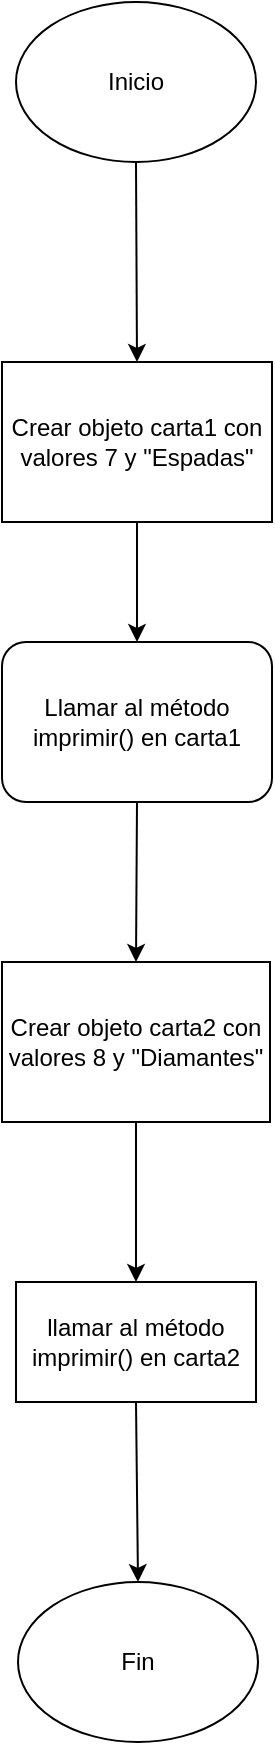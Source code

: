 <mxfile version="22.0.0" type="device">
  <diagram name="Página-1" id="sG0SuYwwIbg1iv6QZ0Ha">
    <mxGraphModel dx="1434" dy="782" grid="1" gridSize="10" guides="1" tooltips="1" connect="1" arrows="1" fold="1" page="1" pageScale="1" pageWidth="850" pageHeight="1100" math="0" shadow="0">
      <root>
        <mxCell id="0" />
        <mxCell id="1" parent="0" />
        <mxCell id="luIdL6aBGxs0pIPvoTc5-1" value="Inicio" style="ellipse;whiteSpace=wrap;html=1;" vertex="1" parent="1">
          <mxGeometry x="365" y="60" width="120" height="80" as="geometry" />
        </mxCell>
        <mxCell id="luIdL6aBGxs0pIPvoTc5-3" value="Crear objeto carta1 con valores 7 y &quot;Espadas&quot;" style="rounded=0;whiteSpace=wrap;html=1;" vertex="1" parent="1">
          <mxGeometry x="358" y="240" width="135" height="80" as="geometry" />
        </mxCell>
        <mxCell id="luIdL6aBGxs0pIPvoTc5-4" value="Llamar al método imprimir() en carta1" style="rounded=1;whiteSpace=wrap;html=1;" vertex="1" parent="1">
          <mxGeometry x="358" y="380" width="135" height="80" as="geometry" />
        </mxCell>
        <mxCell id="luIdL6aBGxs0pIPvoTc5-5" value="Crear objeto carta2 con valores 8 y &quot;Diamantes&quot;" style="rounded=0;whiteSpace=wrap;html=1;" vertex="1" parent="1">
          <mxGeometry x="358" y="540" width="134" height="80" as="geometry" />
        </mxCell>
        <mxCell id="luIdL6aBGxs0pIPvoTc5-6" value="llamar al método imprimir() en carta2" style="rounded=0;whiteSpace=wrap;html=1;" vertex="1" parent="1">
          <mxGeometry x="365" y="700" width="120" height="60" as="geometry" />
        </mxCell>
        <mxCell id="luIdL6aBGxs0pIPvoTc5-7" value="Fin" style="ellipse;whiteSpace=wrap;html=1;" vertex="1" parent="1">
          <mxGeometry x="366" y="850" width="120" height="80" as="geometry" />
        </mxCell>
        <mxCell id="luIdL6aBGxs0pIPvoTc5-8" value="" style="endArrow=classic;html=1;rounded=0;exitX=0.5;exitY=1;exitDx=0;exitDy=0;entryX=0.5;entryY=0;entryDx=0;entryDy=0;" edge="1" parent="1" source="luIdL6aBGxs0pIPvoTc5-1" target="luIdL6aBGxs0pIPvoTc5-3">
          <mxGeometry width="50" height="50" relative="1" as="geometry">
            <mxPoint x="450" y="210" as="sourcePoint" />
            <mxPoint x="450" y="580" as="targetPoint" />
          </mxGeometry>
        </mxCell>
        <mxCell id="luIdL6aBGxs0pIPvoTc5-9" value="" style="endArrow=classic;html=1;rounded=0;exitX=0.5;exitY=1;exitDx=0;exitDy=0;entryX=0.5;entryY=0;entryDx=0;entryDy=0;" edge="1" parent="1" source="luIdL6aBGxs0pIPvoTc5-3" target="luIdL6aBGxs0pIPvoTc5-4">
          <mxGeometry width="50" height="50" relative="1" as="geometry">
            <mxPoint x="400" y="430" as="sourcePoint" />
            <mxPoint x="450" y="380" as="targetPoint" />
          </mxGeometry>
        </mxCell>
        <mxCell id="luIdL6aBGxs0pIPvoTc5-10" value="" style="endArrow=classic;html=1;rounded=0;entryX=0.5;entryY=0;entryDx=0;entryDy=0;exitX=0.5;exitY=1;exitDx=0;exitDy=0;" edge="1" parent="1" source="luIdL6aBGxs0pIPvoTc5-4" target="luIdL6aBGxs0pIPvoTc5-5">
          <mxGeometry width="50" height="50" relative="1" as="geometry">
            <mxPoint x="420" y="470" as="sourcePoint" />
            <mxPoint x="450" y="380" as="targetPoint" />
          </mxGeometry>
        </mxCell>
        <mxCell id="luIdL6aBGxs0pIPvoTc5-11" value="" style="endArrow=classic;html=1;rounded=0;exitX=0.5;exitY=1;exitDx=0;exitDy=0;entryX=0.5;entryY=0;entryDx=0;entryDy=0;" edge="1" parent="1" source="luIdL6aBGxs0pIPvoTc5-5" target="luIdL6aBGxs0pIPvoTc5-6">
          <mxGeometry width="50" height="50" relative="1" as="geometry">
            <mxPoint x="420" y="680" as="sourcePoint" />
            <mxPoint x="470" y="630" as="targetPoint" />
          </mxGeometry>
        </mxCell>
        <mxCell id="luIdL6aBGxs0pIPvoTc5-12" value="" style="endArrow=classic;html=1;rounded=0;exitX=0.5;exitY=1;exitDx=0;exitDy=0;entryX=0.5;entryY=0;entryDx=0;entryDy=0;" edge="1" parent="1" source="luIdL6aBGxs0pIPvoTc5-6" target="luIdL6aBGxs0pIPvoTc5-7">
          <mxGeometry width="50" height="50" relative="1" as="geometry">
            <mxPoint x="400" y="810" as="sourcePoint" />
            <mxPoint x="450" y="760" as="targetPoint" />
          </mxGeometry>
        </mxCell>
      </root>
    </mxGraphModel>
  </diagram>
</mxfile>
